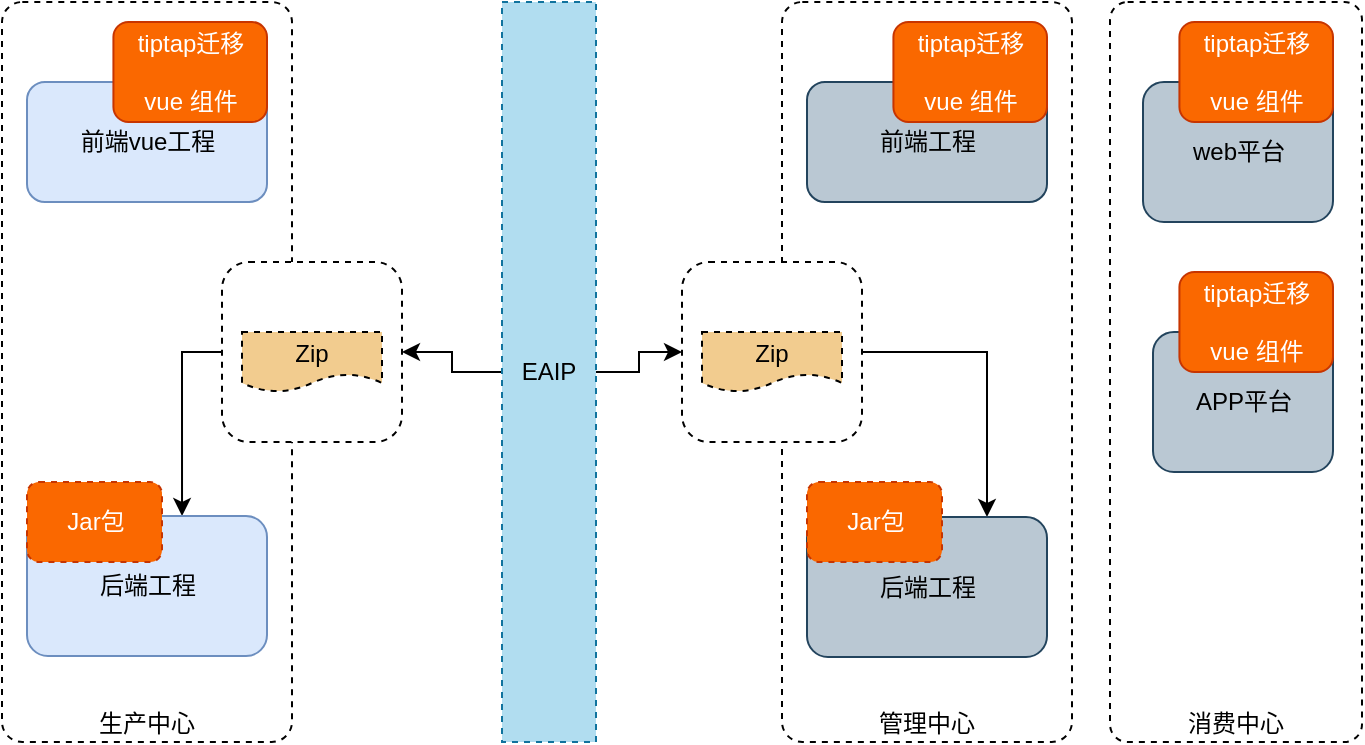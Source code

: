 <mxfile version="20.8.16" type="github">
  <diagram id="C5RBs43oDa-KdzZeNtuy" name="Page-1">
    <mxGraphModel dx="824" dy="618" grid="1" gridSize="10" guides="1" tooltips="1" connect="1" arrows="1" fold="1" page="1" pageScale="1" pageWidth="827" pageHeight="1169" math="0" shadow="0">
      <root>
        <mxCell id="WIyWlLk6GJQsqaUBKTNV-0" />
        <mxCell id="WIyWlLk6GJQsqaUBKTNV-1" parent="WIyWlLk6GJQsqaUBKTNV-0" />
        <mxCell id="l_-BqYWKeUryHRCesAHR-16" value="管理中心" style="rounded=1;whiteSpace=wrap;html=1;fontSize=12;glass=0;strokeWidth=1;shadow=0;labelBackgroundColor=none;fillColor=none;verticalAlign=bottom;arcSize=7;dashed=1;" parent="WIyWlLk6GJQsqaUBKTNV-1" vertex="1">
          <mxGeometry x="450" y="30" width="145" height="370" as="geometry" />
        </mxCell>
        <mxCell id="l_-BqYWKeUryHRCesAHR-55" style="edgeStyle=orthogonalEdgeStyle;rounded=0;orthogonalLoop=1;jettySize=auto;html=1;exitX=1;exitY=0.5;exitDx=0;exitDy=0;entryX=0.75;entryY=0;entryDx=0;entryDy=0;fontColor=#000000;" parent="WIyWlLk6GJQsqaUBKTNV-1" source="l_-BqYWKeUryHRCesAHR-48" target="DzplGdxmA9fShSmXFP6H-10" edge="1">
          <mxGeometry relative="1" as="geometry" />
        </mxCell>
        <mxCell id="l_-BqYWKeUryHRCesAHR-48" value="" style="rounded=1;whiteSpace=wrap;html=1;dashed=1;sketch=0;" parent="WIyWlLk6GJQsqaUBKTNV-1" vertex="1">
          <mxGeometry x="400" y="160" width="90" height="90" as="geometry" />
        </mxCell>
        <mxCell id="WIyWlLk6GJQsqaUBKTNV-3" value="生产中心" style="rounded=1;whiteSpace=wrap;html=1;fontSize=12;glass=0;strokeWidth=1;shadow=0;labelBackgroundColor=none;fillColor=none;verticalAlign=bottom;arcSize=7;dashed=1;" parent="WIyWlLk6GJQsqaUBKTNV-1" vertex="1">
          <mxGeometry x="60" y="30" width="145" height="370" as="geometry" />
        </mxCell>
        <mxCell id="l_-BqYWKeUryHRCesAHR-53" style="edgeStyle=orthogonalEdgeStyle;rounded=0;orthogonalLoop=1;jettySize=auto;html=1;exitX=0;exitY=0.5;exitDx=0;exitDy=0;entryX=0.646;entryY=0;entryDx=0;entryDy=0;entryPerimeter=0;fontColor=#000000;" parent="WIyWlLk6GJQsqaUBKTNV-1" source="l_-BqYWKeUryHRCesAHR-47" target="yMlvhr82IjSgIiDCawbg-2" edge="1">
          <mxGeometry relative="1" as="geometry" />
        </mxCell>
        <mxCell id="l_-BqYWKeUryHRCesAHR-47" value="" style="rounded=1;whiteSpace=wrap;html=1;dashed=1;sketch=0;" parent="WIyWlLk6GJQsqaUBKTNV-1" vertex="1">
          <mxGeometry x="170" y="160" width="90" height="90" as="geometry" />
        </mxCell>
        <mxCell id="l_-BqYWKeUryHRCesAHR-17" value="消费中心" style="rounded=1;whiteSpace=wrap;html=1;fontSize=12;glass=0;strokeWidth=1;shadow=0;labelBackgroundColor=none;fillColor=none;verticalAlign=bottom;arcSize=7;dashed=1;" parent="WIyWlLk6GJQsqaUBKTNV-1" vertex="1">
          <mxGeometry x="614" y="30" width="126" height="370" as="geometry" />
        </mxCell>
        <mxCell id="yMlvhr82IjSgIiDCawbg-2" value="后端工程" style="rounded=1;whiteSpace=wrap;html=1;fillColor=#dae8fc;strokeColor=#6c8ebf;verticalAlign=middle;" parent="WIyWlLk6GJQsqaUBKTNV-1" vertex="1">
          <mxGeometry x="72.5" y="287" width="120" height="70" as="geometry" />
        </mxCell>
        <mxCell id="yMlvhr82IjSgIiDCawbg-1" value="前端vue工程" style="rounded=1;whiteSpace=wrap;html=1;fillColor=#dae8fc;strokeColor=#6c8ebf;" parent="WIyWlLk6GJQsqaUBKTNV-1" vertex="1">
          <mxGeometry x="72.5" y="70" width="120" height="60" as="geometry" />
        </mxCell>
        <mxCell id="DzplGdxmA9fShSmXFP6H-3" value="tiptap迁移&lt;br&gt;&lt;br&gt;vue 组件" style="rounded=1;whiteSpace=wrap;html=1;fillColor=#fa6800;strokeColor=#C73500;verticalAlign=middle;fontColor=#ffffff;" parent="WIyWlLk6GJQsqaUBKTNV-1" vertex="1">
          <mxGeometry x="115.71" y="40" width="76.79" height="50" as="geometry" />
        </mxCell>
        <mxCell id="DzplGdxmA9fShSmXFP6H-9" value="前端工程" style="rounded=1;whiteSpace=wrap;html=1;fillColor=#bac8d3;strokeColor=#23445d;" parent="WIyWlLk6GJQsqaUBKTNV-1" vertex="1">
          <mxGeometry x="462.5" y="70" width="120" height="60" as="geometry" />
        </mxCell>
        <mxCell id="DzplGdxmA9fShSmXFP6H-10" value="后端工程" style="rounded=1;whiteSpace=wrap;html=1;fillColor=#bac8d3;strokeColor=#23445d;" parent="WIyWlLk6GJQsqaUBKTNV-1" vertex="1">
          <mxGeometry x="462.5" y="287.5" width="120" height="70" as="geometry" />
        </mxCell>
        <mxCell id="DzplGdxmA9fShSmXFP6H-27" value="web平台" style="rounded=1;whiteSpace=wrap;html=1;fillColor=#bac8d3;strokeColor=#23445d;" parent="WIyWlLk6GJQsqaUBKTNV-1" vertex="1">
          <mxGeometry x="630.5" y="70" width="95" height="70" as="geometry" />
        </mxCell>
        <mxCell id="DzplGdxmA9fShSmXFP6H-28" value="APP平台" style="rounded=1;whiteSpace=wrap;html=1;fillColor=#bac8d3;strokeColor=#23445d;" parent="WIyWlLk6GJQsqaUBKTNV-1" vertex="1">
          <mxGeometry x="635.5" y="195" width="90" height="70" as="geometry" />
        </mxCell>
        <mxCell id="l_-BqYWKeUryHRCesAHR-27" value="Jar包" style="rounded=1;whiteSpace=wrap;html=1;dashed=1;sketch=0;fillColor=#fa6800;fontColor=#ffffff;strokeColor=#C73500;" parent="WIyWlLk6GJQsqaUBKTNV-1" vertex="1">
          <mxGeometry x="72.5" y="270" width="67.5" height="40" as="geometry" />
        </mxCell>
        <mxCell id="l_-BqYWKeUryHRCesAHR-32" value="tiptap迁移&lt;br&gt;&lt;br&gt;vue 组件" style="rounded=1;whiteSpace=wrap;html=1;fillColor=#fa6800;strokeColor=#C73500;verticalAlign=middle;fontColor=#ffffff;" parent="WIyWlLk6GJQsqaUBKTNV-1" vertex="1">
          <mxGeometry x="505.71" y="40" width="76.79" height="50" as="geometry" />
        </mxCell>
        <mxCell id="l_-BqYWKeUryHRCesAHR-33" value="tiptap迁移&lt;br&gt;&lt;br&gt;vue 组件" style="rounded=1;whiteSpace=wrap;html=1;fillColor=#fa6800;strokeColor=#C73500;verticalAlign=middle;fontColor=#ffffff;" parent="WIyWlLk6GJQsqaUBKTNV-1" vertex="1">
          <mxGeometry x="648.71" y="40" width="76.79" height="50" as="geometry" />
        </mxCell>
        <mxCell id="l_-BqYWKeUryHRCesAHR-34" value="tiptap迁移&lt;br&gt;&lt;br&gt;vue 组件" style="rounded=1;whiteSpace=wrap;html=1;fillColor=#fa6800;strokeColor=#C73500;verticalAlign=middle;fontColor=#ffffff;" parent="WIyWlLk6GJQsqaUBKTNV-1" vertex="1">
          <mxGeometry x="648.71" y="165" width="76.79" height="50" as="geometry" />
        </mxCell>
        <mxCell id="l_-BqYWKeUryHRCesAHR-35" value="Jar包" style="rounded=1;whiteSpace=wrap;html=1;dashed=1;sketch=0;fillColor=#fa6800;fontColor=#ffffff;strokeColor=#C73500;" parent="WIyWlLk6GJQsqaUBKTNV-1" vertex="1">
          <mxGeometry x="462.5" y="270" width="67.5" height="40" as="geometry" />
        </mxCell>
        <mxCell id="l_-BqYWKeUryHRCesAHR-52" style="edgeStyle=orthogonalEdgeStyle;rounded=0;orthogonalLoop=1;jettySize=auto;html=1;exitX=0;exitY=0.5;exitDx=0;exitDy=0;entryX=1;entryY=0.5;entryDx=0;entryDy=0;fontColor=#000000;" parent="WIyWlLk6GJQsqaUBKTNV-1" source="l_-BqYWKeUryHRCesAHR-40" target="l_-BqYWKeUryHRCesAHR-47" edge="1">
          <mxGeometry relative="1" as="geometry" />
        </mxCell>
        <mxCell id="l_-BqYWKeUryHRCesAHR-54" style="edgeStyle=orthogonalEdgeStyle;rounded=0;orthogonalLoop=1;jettySize=auto;html=1;exitX=1;exitY=0.5;exitDx=0;exitDy=0;fontColor=#000000;" parent="WIyWlLk6GJQsqaUBKTNV-1" source="l_-BqYWKeUryHRCesAHR-40" target="l_-BqYWKeUryHRCesAHR-48" edge="1">
          <mxGeometry relative="1" as="geometry" />
        </mxCell>
        <mxCell id="l_-BqYWKeUryHRCesAHR-40" value="EAIP" style="rounded=0;whiteSpace=wrap;html=1;dashed=1;sketch=0;fillColor=#b1ddf0;strokeColor=#10739e;" parent="WIyWlLk6GJQsqaUBKTNV-1" vertex="1">
          <mxGeometry x="310" y="30" width="47" height="370" as="geometry" />
        </mxCell>
        <mxCell id="l_-BqYWKeUryHRCesAHR-43" value="Zip" style="shape=document;whiteSpace=wrap;html=1;boundedLbl=1;dashed=1;sketch=0;fontColor=#000000;fillColor=#F2CC8F;gradientColor=none;" parent="WIyWlLk6GJQsqaUBKTNV-1" vertex="1">
          <mxGeometry x="180" y="195" width="70" height="30" as="geometry" />
        </mxCell>
        <mxCell id="l_-BqYWKeUryHRCesAHR-45" value="Zip" style="shape=document;whiteSpace=wrap;html=1;boundedLbl=1;dashed=1;sketch=0;fontColor=#000000;fillColor=#F2CC8F;gradientColor=none;" parent="WIyWlLk6GJQsqaUBKTNV-1" vertex="1">
          <mxGeometry x="410" y="195" width="70" height="30" as="geometry" />
        </mxCell>
      </root>
    </mxGraphModel>
  </diagram>
</mxfile>
